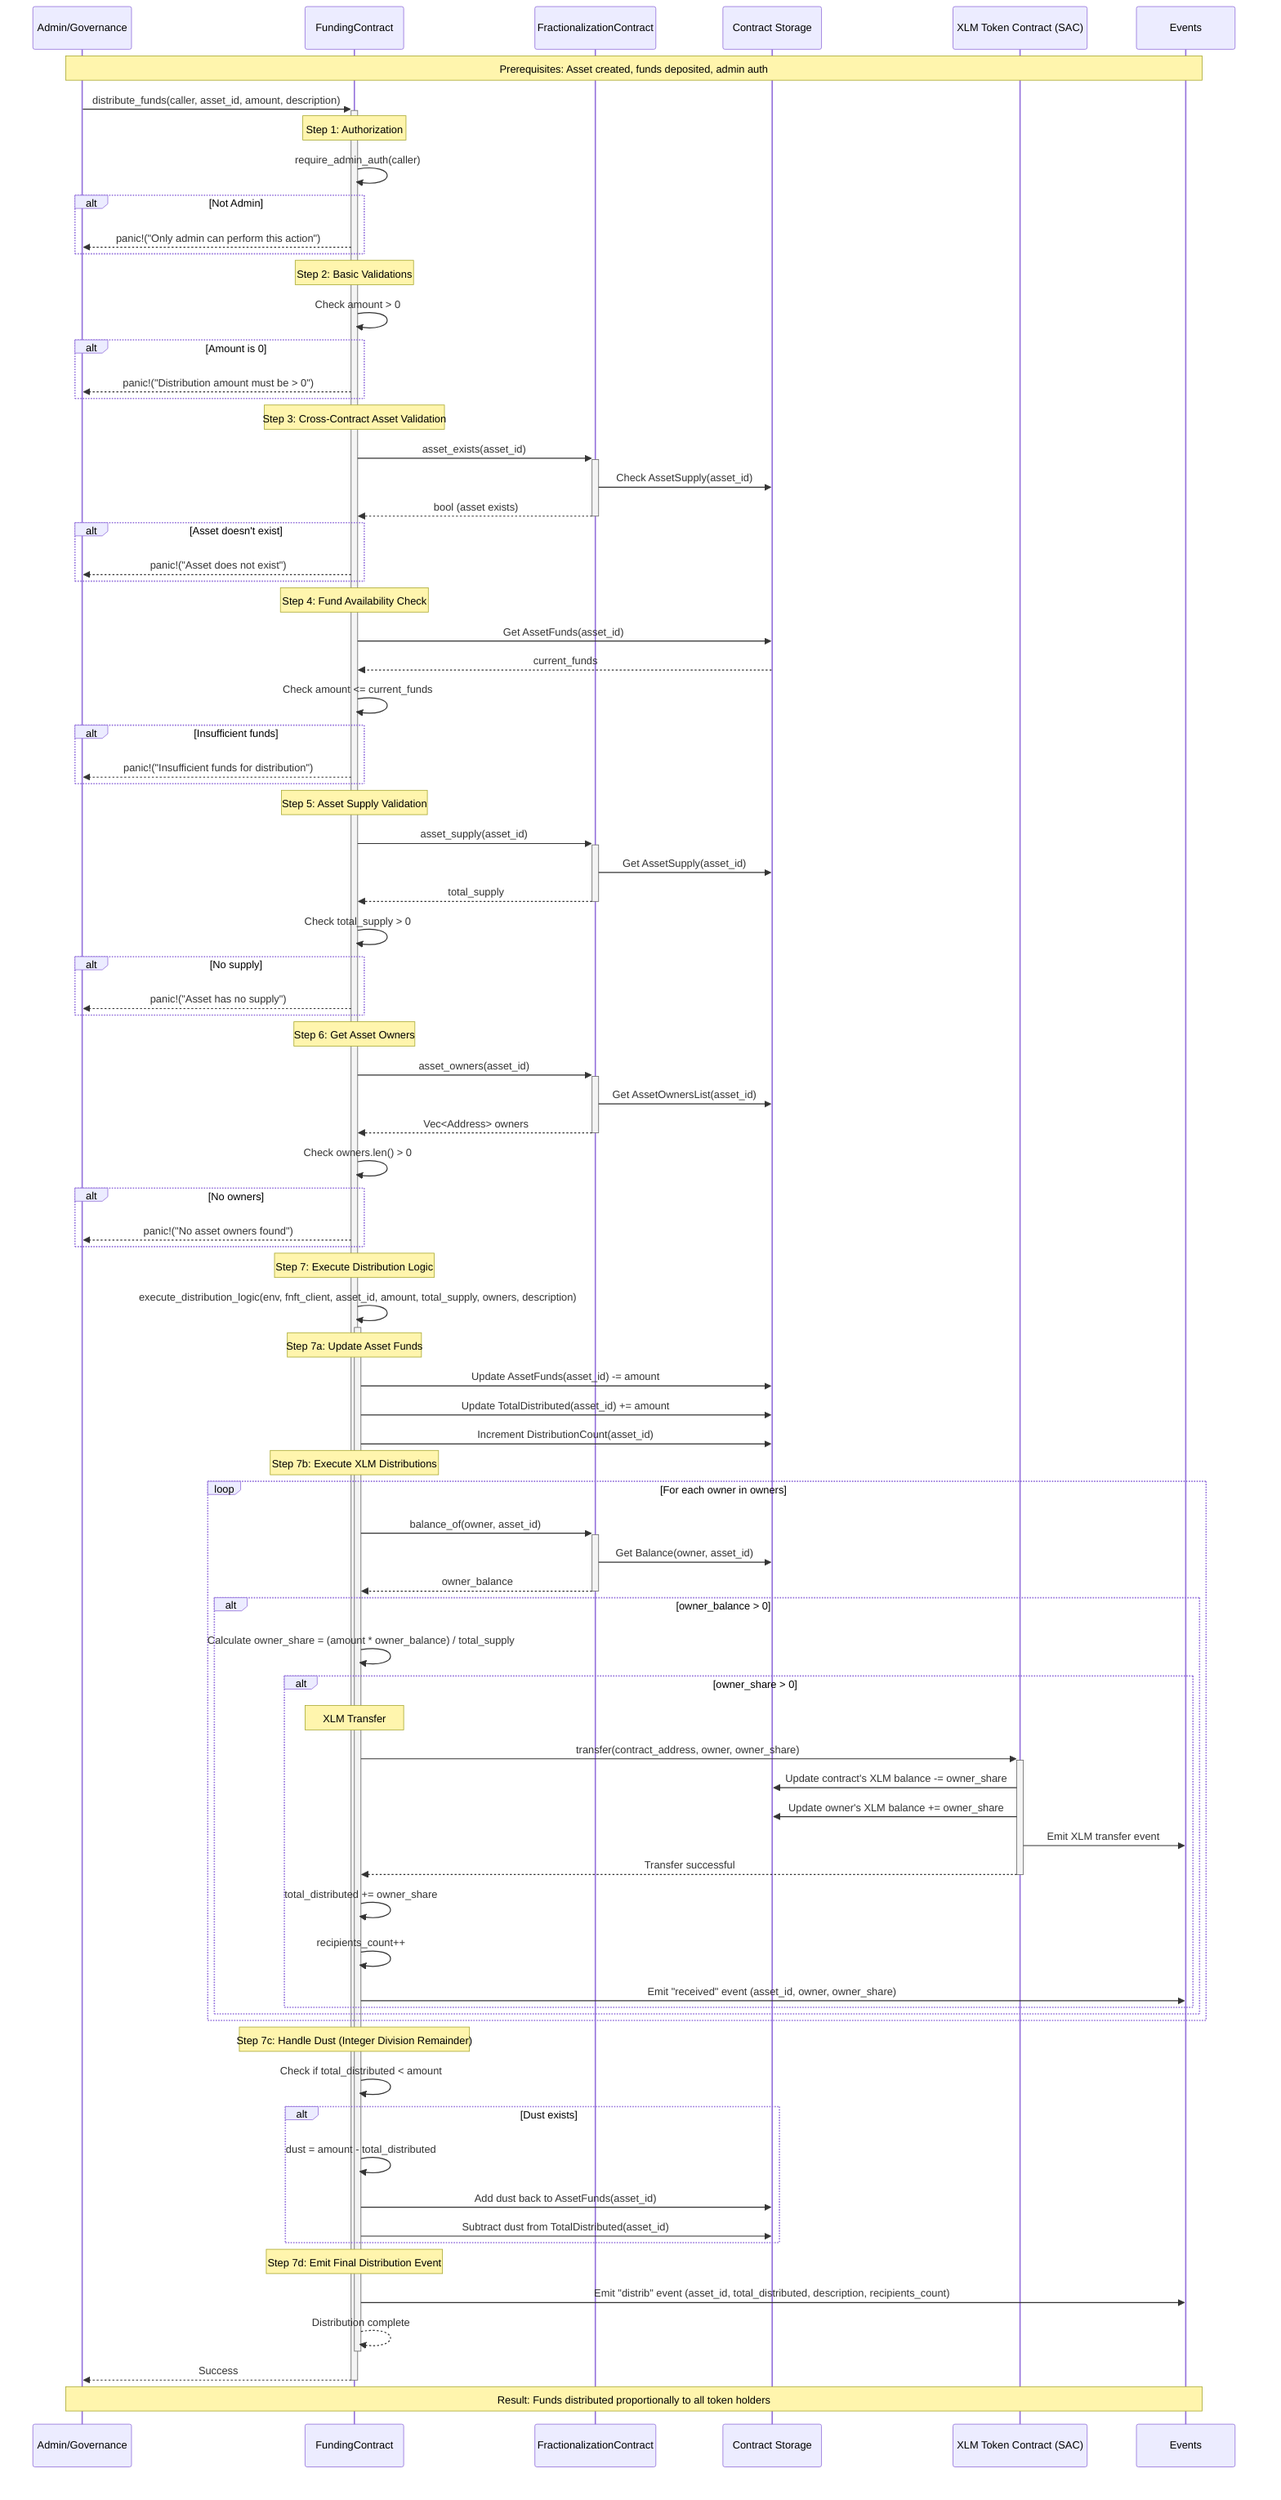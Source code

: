 sequenceDiagram
    participant Admin as Admin/Governance
    participant FC as FundingContract
    participant FRC as FractionalizationContract
    participant Storage as Contract Storage
    participant XLM as XLM Token Contract (SAC)

    Note over Admin, Events: Prerequisites: Asset created, funds deposited, admin auth

    Admin->>+FC: distribute_funds(caller, asset_id, amount, description)
    
    Note over FC: Step 1: Authorization
    FC->>FC: require_admin_auth(caller)
    alt Not Admin
        FC-->>Admin: panic!("Only admin can perform this action")
    end

    Note over FC: Step 2: Basic Validations
    FC->>FC: Check amount > 0
    alt Amount is 0
        FC-->>Admin: panic!("Distribution amount must be > 0")
    end

    Note over FC: Step 3: Cross-Contract Asset Validation
    FC->>+FRC: asset_exists(asset_id)
    FRC->>Storage: Check AssetSupply(asset_id)
    FRC-->>-FC: bool (asset exists)
    alt Asset doesn't exist
        FC-->>Admin: panic!("Asset does not exist")
    end

    Note over FC: Step 4: Fund Availability Check
    FC->>Storage: Get AssetFunds(asset_id)
    Storage-->>FC: current_funds
    FC->>FC: Check amount <= current_funds
    alt Insufficient funds
        FC-->>Admin: panic!("Insufficient funds for distribution")
    end

    Note over FC: Step 5: Asset Supply Validation
    FC->>+FRC: asset_supply(asset_id)
    FRC->>Storage: Get AssetSupply(asset_id)
    FRC-->>-FC: total_supply
    FC->>FC: Check total_supply > 0
    alt No supply
        FC-->>Admin: panic!("Asset has no supply")
    end

    Note over FC: Step 6: Get Asset Owners
    FC->>+FRC: asset_owners(asset_id)
    FRC->>Storage: Get AssetOwnersList(asset_id)
    FRC-->>-FC: Vec<Address> owners
    FC->>FC: Check owners.len() > 0
    alt No owners
        FC-->>Admin: panic!("No asset owners found")
    end

    Note over FC: Step 7: Execute Distribution Logic
    FC->>+FC: execute_distribution_logic(env, fnft_client, asset_id, amount, total_supply, owners, description)
    
    Note over FC: Step 7a: Update Asset Funds
    FC->>Storage: Update AssetFunds(asset_id) -= amount
    FC->>Storage: Update TotalDistributed(asset_id) += amount
    FC->>Storage: Increment DistributionCount(asset_id)

    Note over FC: Step 7b: Execute XLM Distributions
    
    loop For each owner in owners
        FC->>+FRC: balance_of(owner, asset_id)
        FRC->>Storage: Get Balance(owner, asset_id)
        FRC-->>-FC: owner_balance
        
        alt owner_balance > 0
            FC->>FC: Calculate owner_share = (amount * owner_balance) / total_supply
            alt owner_share > 0
                Note over FC: XLM Transfer
                FC->>+XLM: transfer(contract_address, owner, owner_share)
                XLM->>Storage: Update contract's XLM balance -= owner_share
                XLM->>Storage: Update owner's XLM balance += owner_share
                XLM->>Events: Emit XLM transfer event
                XLM-->>-FC: Transfer successful
                
                FC->>FC: total_distributed += owner_share
                FC->>FC: recipients_count++
                FC->>Events: Emit "received" event (asset_id, owner, owner_share)
            end
        end
    end

    Note over FC: Step 7c: Handle Dust (Integer Division Remainder)
    FC->>FC: Check if total_distributed < amount
    alt Dust exists
        FC->>FC: dust = amount - total_distributed
        FC->>Storage: Add dust back to AssetFunds(asset_id)
        FC->>Storage: Subtract dust from TotalDistributed(asset_id)
    end

    Note over FC: Step 7d: Emit Final Distribution Event
    FC->>Events: Emit "distrib" event (asset_id, total_distributed, description, recipients_count)
    
    FC-->>-FC: Distribution complete
    FC-->>-Admin: Success

    Note over Admin, Events: Result: Funds distributed proportionally to all token holders
